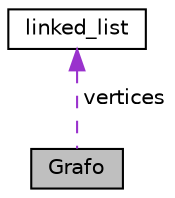digraph "Grafo"
{
  edge [fontname="Helvetica",fontsize="10",labelfontname="Helvetica",labelfontsize="10"];
  node [fontname="Helvetica",fontsize="10",shape=record];
  Node1 [label="Grafo",height=0.2,width=0.4,color="black", fillcolor="grey75", style="filled", fontcolor="black"];
  Node2 -> Node1 [dir="back",color="darkorchid3",fontsize="10",style="dashed",label=" vertices" ];
  Node2 [label="linked_list",height=0.2,width=0.4,color="black", fillcolor="white", style="filled",URL="$classlinked__list.html"];
}
